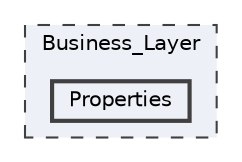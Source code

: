 digraph "Business_Layer/Properties"
{
 // LATEX_PDF_SIZE
  bgcolor="transparent";
  edge [fontname=Helvetica,fontsize=10,labelfontname=Helvetica,labelfontsize=10];
  node [fontname=Helvetica,fontsize=10,shape=box,height=0.2,width=0.4];
  compound=true
  subgraph clusterdir_bcfe64be0f18eb0ef41b20774b3e0653 {
    graph [ bgcolor="#edf0f7", pencolor="grey25", label="Business_Layer", fontname=Helvetica,fontsize=10 style="filled,dashed", URL="dir_bcfe64be0f18eb0ef41b20774b3e0653.html",tooltip=""]
  dir_7708b84473dd2ad42a0b8d54f5323e69 [label="Properties", fillcolor="#edf0f7", color="grey25", style="filled,bold", URL="dir_7708b84473dd2ad42a0b8d54f5323e69.html",tooltip=""];
  }
}
